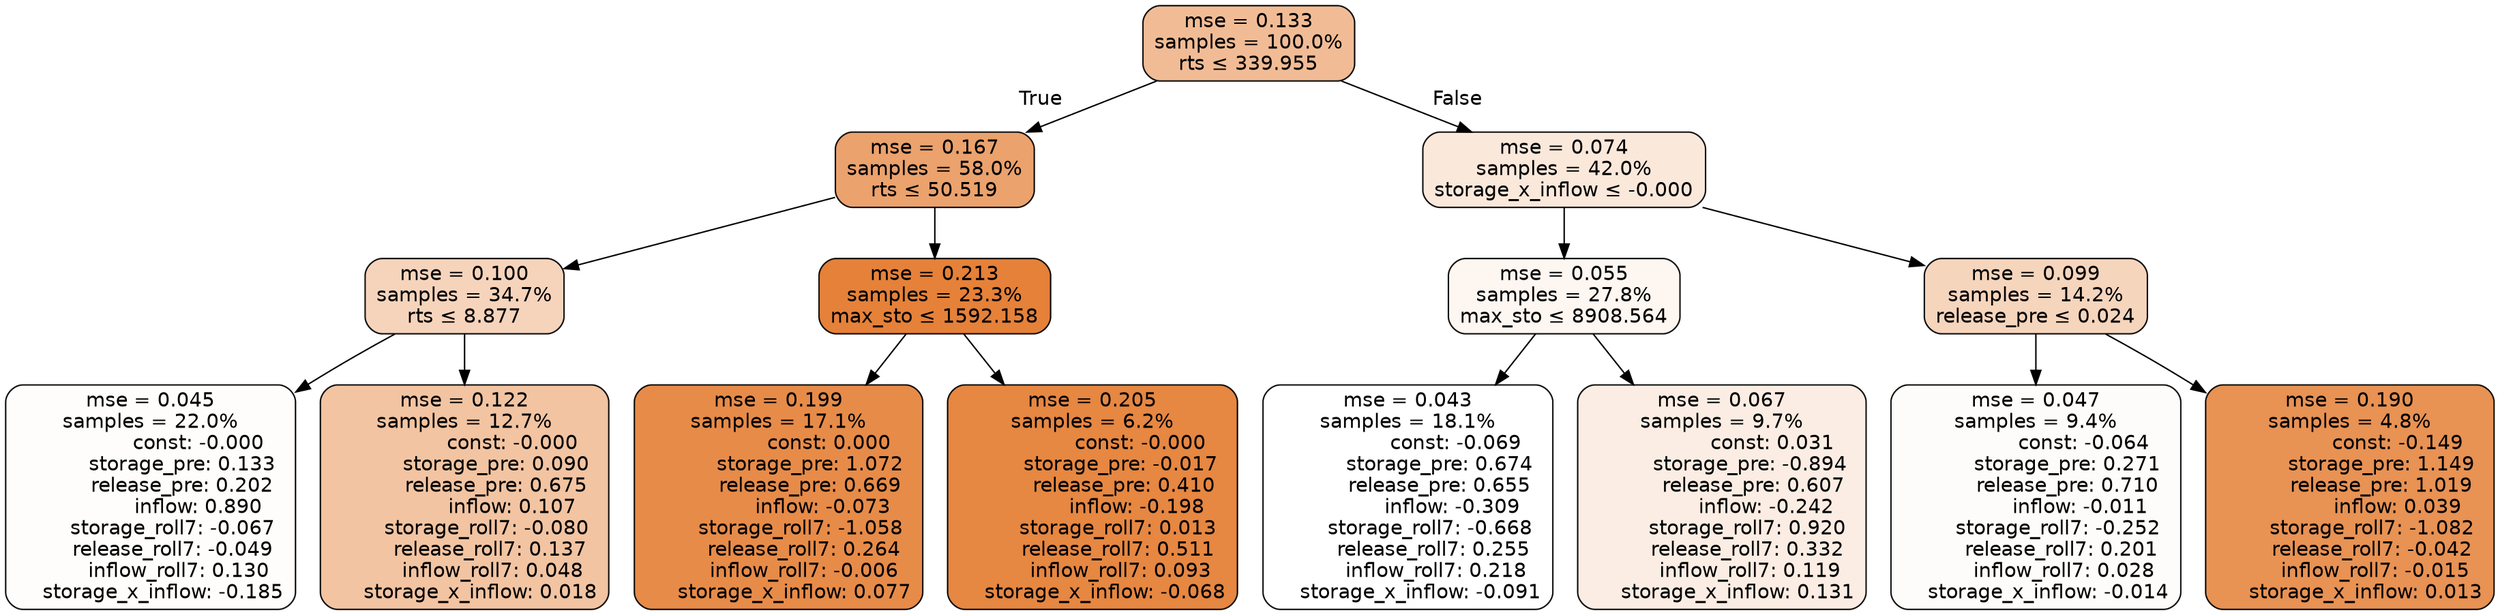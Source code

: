 digraph tree {
bgcolor="transparent"
node [shape=rectangle, style="filled, rounded", color="black", fontname=helvetica] ;
edge [fontname=helvetica] ;
	"0" [label="mse = 0.133
samples = 100.0%
rts &le; 339.955", fillcolor="#f1bc95"]
	"1" [label="mse = 0.167
samples = 58.0%
rts &le; 50.519", fillcolor="#eba26d"]
	"2" [label="mse = 0.100
samples = 34.7%
rts &le; 8.877", fillcolor="#f6d4bc"]
	"3" [label="mse = 0.045
samples = 22.0%
               const: -0.000
          storage_pre: 0.133
          release_pre: 0.202
               inflow: 0.890
       storage_roll7: -0.067
       release_roll7: -0.049
         inflow_roll7: 0.130
    storage_x_inflow: -0.185", fillcolor="#fefdfc"]
	"4" [label="mse = 0.122
samples = 12.7%
               const: -0.000
          storage_pre: 0.090
          release_pre: 0.675
               inflow: 0.107
       storage_roll7: -0.080
        release_roll7: 0.137
         inflow_roll7: 0.048
     storage_x_inflow: 0.018", fillcolor="#f2c4a2"]
	"5" [label="mse = 0.213
samples = 23.3%
max_sto &le; 1592.158", fillcolor="#e58139"]
	"6" [label="mse = 0.199
samples = 17.1%
                const: 0.000
          storage_pre: 1.072
          release_pre: 0.669
              inflow: -0.073
       storage_roll7: -1.058
        release_roll7: 0.264
        inflow_roll7: -0.006
     storage_x_inflow: 0.077", fillcolor="#e78b49"]
	"7" [label="mse = 0.205
samples = 6.2%
               const: -0.000
         storage_pre: -0.017
          release_pre: 0.410
              inflow: -0.198
        storage_roll7: 0.013
        release_roll7: 0.511
         inflow_roll7: 0.093
    storage_x_inflow: -0.068", fillcolor="#e68742"]
	"8" [label="mse = 0.074
samples = 42.0%
storage_x_inflow &le; -0.000", fillcolor="#fae8db"]
	"9" [label="mse = 0.055
samples = 27.8%
max_sto &le; 8908.564", fillcolor="#fdf6f1"]
	"10" [label="mse = 0.043
samples = 18.1%
               const: -0.069
          storage_pre: 0.674
          release_pre: 0.655
              inflow: -0.309
       storage_roll7: -0.668
        release_roll7: 0.255
         inflow_roll7: 0.218
    storage_x_inflow: -0.091", fillcolor="#ffffff"]
	"11" [label="mse = 0.067
samples = 9.7%
                const: 0.031
         storage_pre: -0.894
          release_pre: 0.607
              inflow: -0.242
        storage_roll7: 0.920
        release_roll7: 0.332
         inflow_roll7: 0.119
     storage_x_inflow: 0.131", fillcolor="#fbede3"]
	"12" [label="mse = 0.099
samples = 14.2%
release_pre &le; 0.024", fillcolor="#f6d5bd"]
	"13" [label="mse = 0.047
samples = 9.4%
               const: -0.064
          storage_pre: 0.271
          release_pre: 0.710
              inflow: -0.011
       storage_roll7: -0.252
        release_roll7: 0.201
         inflow_roll7: 0.028
    storage_x_inflow: -0.014", fillcolor="#fefcfa"]
	"14" [label="mse = 0.190
samples = 4.8%
               const: -0.149
          storage_pre: 1.149
          release_pre: 1.019
               inflow: 0.039
       storage_roll7: -1.082
       release_roll7: -0.042
        inflow_roll7: -0.015
     storage_x_inflow: 0.013", fillcolor="#e89254"]

	"0" -> "1" [labeldistance=2.5, labelangle=45, headlabel="True"]
	"1" -> "2"
	"2" -> "3"
	"2" -> "4"
	"1" -> "5"
	"5" -> "6"
	"5" -> "7"
	"0" -> "8" [labeldistance=2.5, labelangle=-45, headlabel="False"]
	"8" -> "9"
	"9" -> "10"
	"9" -> "11"
	"8" -> "12"
	"12" -> "13"
	"12" -> "14"
}